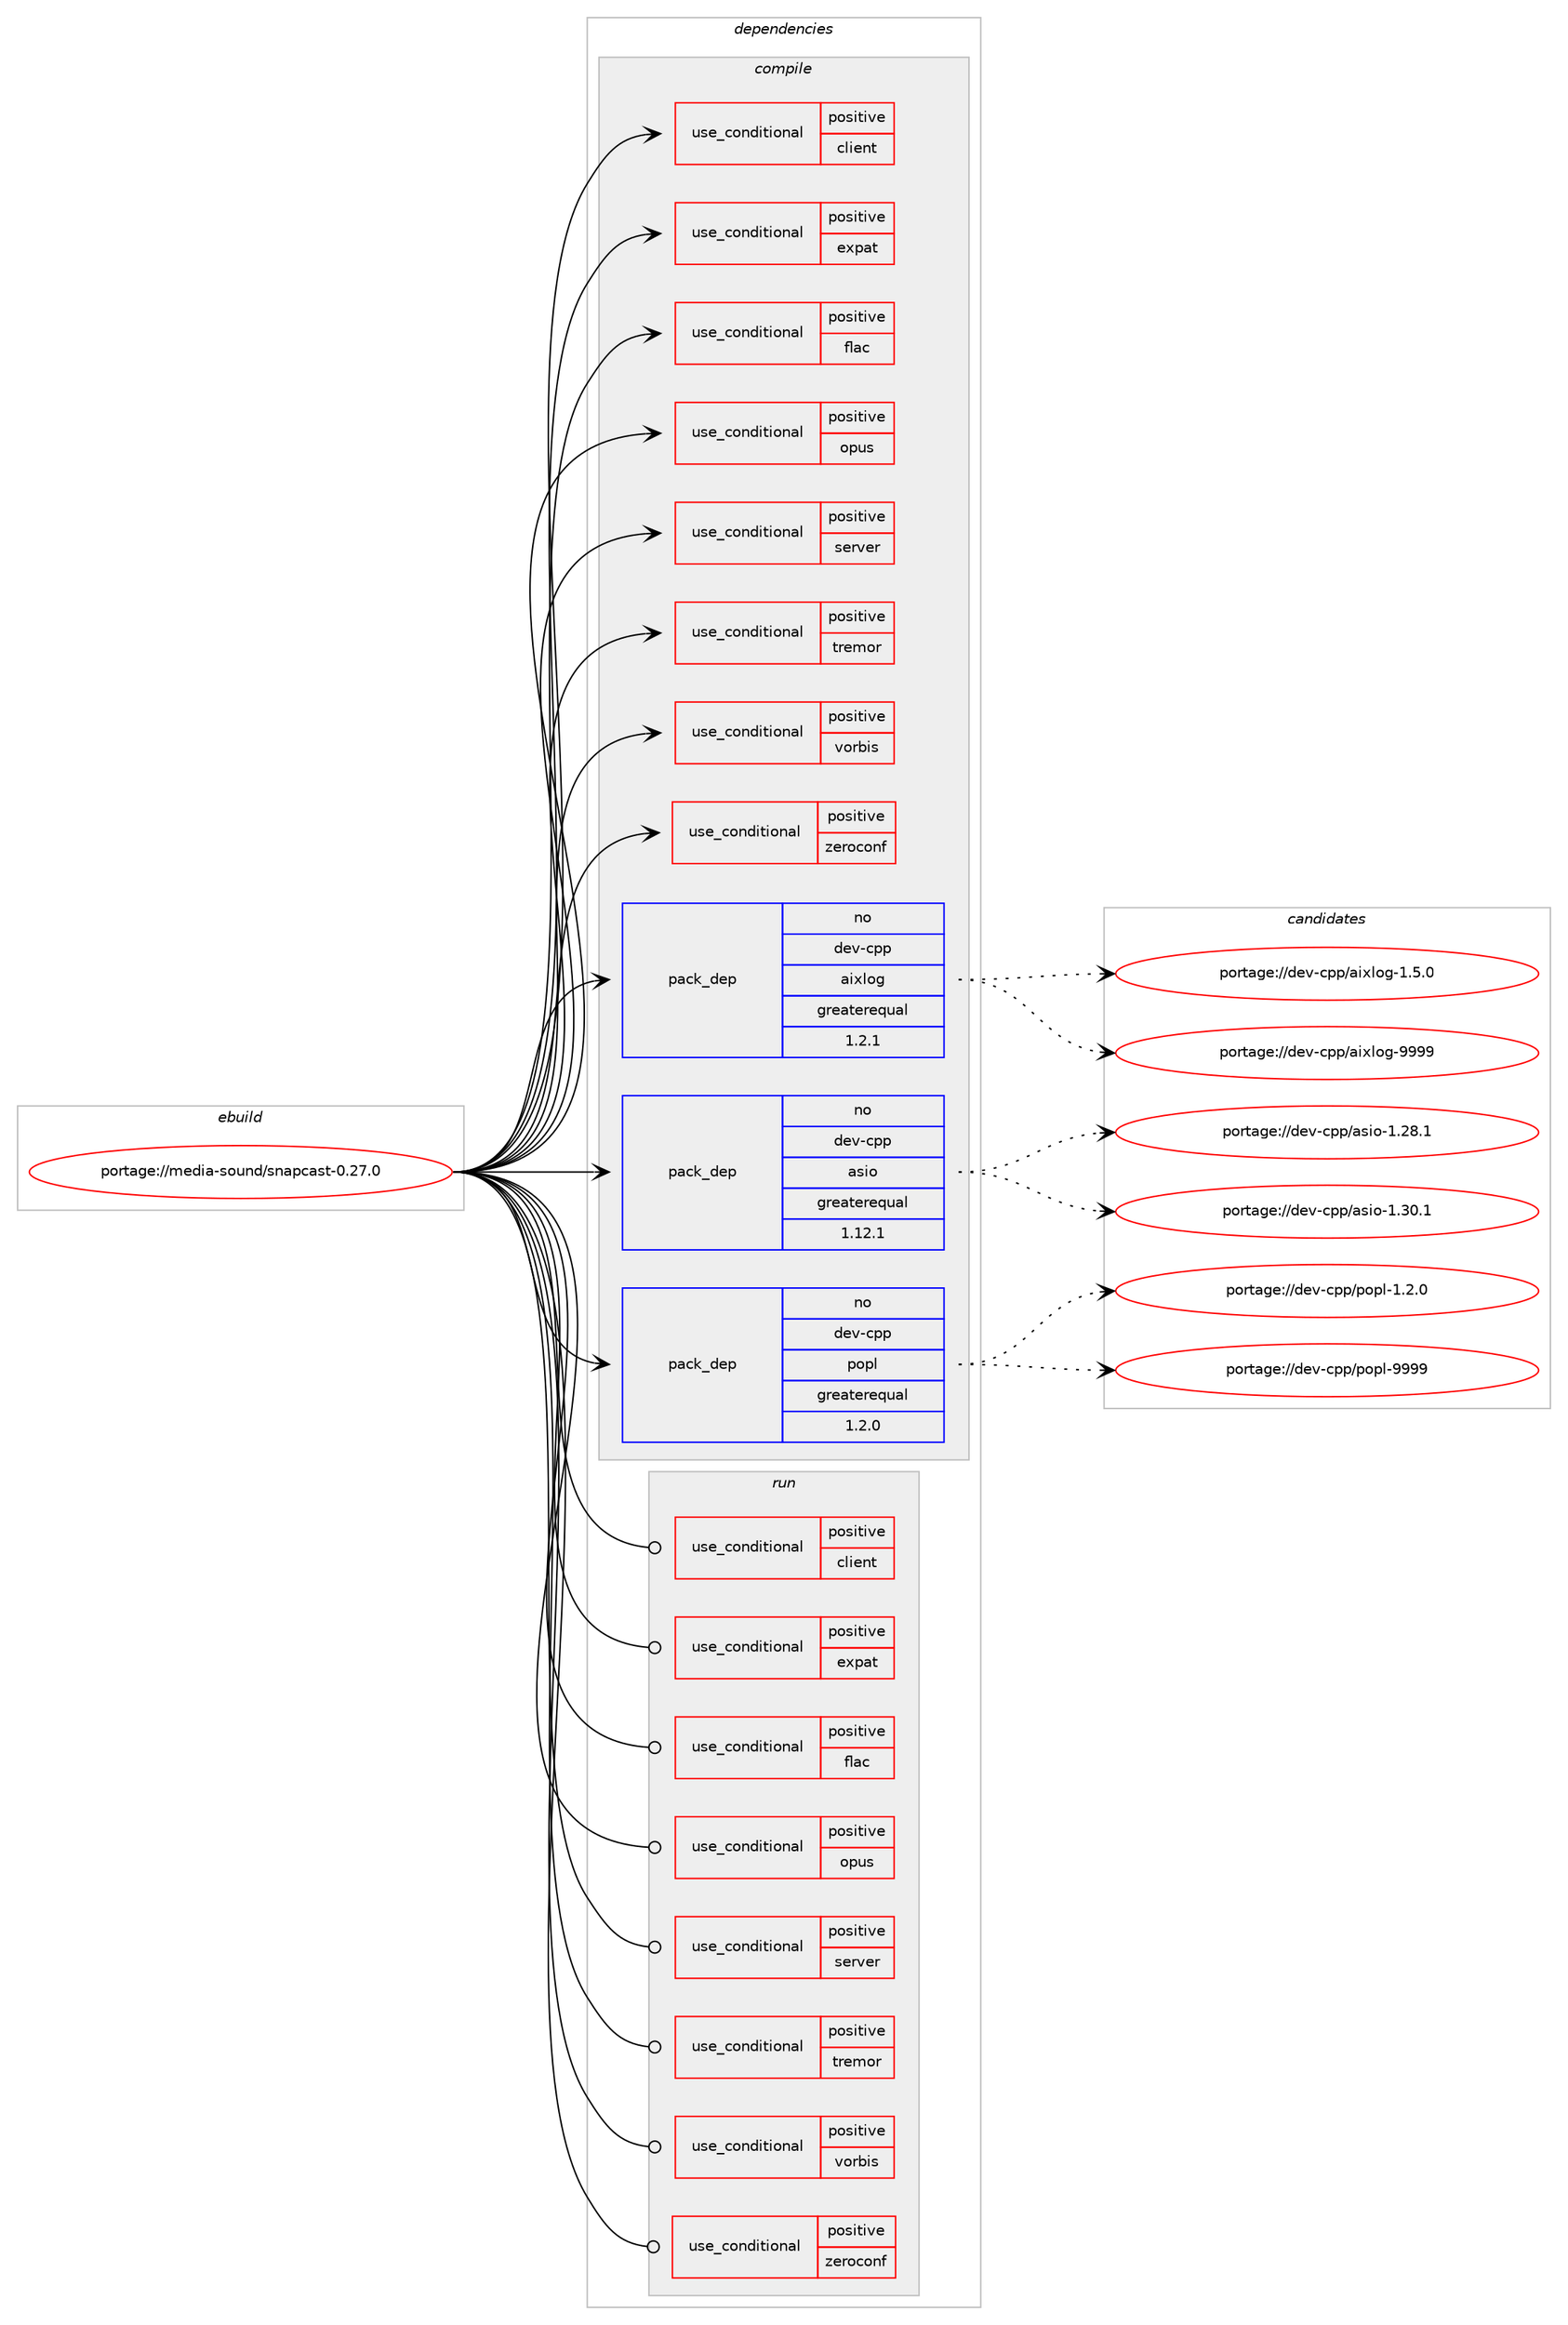 digraph prolog {

# *************
# Graph options
# *************

newrank=true;
concentrate=true;
compound=true;
graph [rankdir=LR,fontname=Helvetica,fontsize=10,ranksep=1.5];#, ranksep=2.5, nodesep=0.2];
edge  [arrowhead=vee];
node  [fontname=Helvetica,fontsize=10];

# **********
# The ebuild
# **********

subgraph cluster_leftcol {
color=gray;
rank=same;
label=<<i>ebuild</i>>;
id [label="portage://media-sound/snapcast-0.27.0", color=red, width=4, href="../media-sound/snapcast-0.27.0.svg"];
}

# ****************
# The dependencies
# ****************

subgraph cluster_midcol {
color=gray;
label=<<i>dependencies</i>>;
subgraph cluster_compile {
fillcolor="#eeeeee";
style=filled;
label=<<i>compile</i>>;
subgraph cond79638 {
dependency165522 [label=<<TABLE BORDER="0" CELLBORDER="1" CELLSPACING="0" CELLPADDING="4"><TR><TD ROWSPAN="3" CELLPADDING="10">use_conditional</TD></TR><TR><TD>positive</TD></TR><TR><TD>client</TD></TR></TABLE>>, shape=none, color=red];
# *** BEGIN UNKNOWN DEPENDENCY TYPE (TODO) ***
# dependency165522 -> package_dependency(portage://media-sound/snapcast-0.27.0,install,no,acct-user,snapclient,none,[,,],[],[])
# *** END UNKNOWN DEPENDENCY TYPE (TODO) ***

}
id:e -> dependency165522:w [weight=20,style="solid",arrowhead="vee"];
subgraph cond79639 {
dependency165523 [label=<<TABLE BORDER="0" CELLBORDER="1" CELLSPACING="0" CELLPADDING="4"><TR><TD ROWSPAN="3" CELLPADDING="10">use_conditional</TD></TR><TR><TD>positive</TD></TR><TR><TD>expat</TD></TR></TABLE>>, shape=none, color=red];
# *** BEGIN UNKNOWN DEPENDENCY TYPE (TODO) ***
# dependency165523 -> package_dependency(portage://media-sound/snapcast-0.27.0,install,no,dev-libs,expat,none,[,,],[],[])
# *** END UNKNOWN DEPENDENCY TYPE (TODO) ***

}
id:e -> dependency165523:w [weight=20,style="solid",arrowhead="vee"];
subgraph cond79640 {
dependency165524 [label=<<TABLE BORDER="0" CELLBORDER="1" CELLSPACING="0" CELLPADDING="4"><TR><TD ROWSPAN="3" CELLPADDING="10">use_conditional</TD></TR><TR><TD>positive</TD></TR><TR><TD>flac</TD></TR></TABLE>>, shape=none, color=red];
# *** BEGIN UNKNOWN DEPENDENCY TYPE (TODO) ***
# dependency165524 -> package_dependency(portage://media-sound/snapcast-0.27.0,install,no,media-libs,flac,none,[,,],any_same_slot,[])
# *** END UNKNOWN DEPENDENCY TYPE (TODO) ***

}
id:e -> dependency165524:w [weight=20,style="solid",arrowhead="vee"];
subgraph cond79641 {
dependency165525 [label=<<TABLE BORDER="0" CELLBORDER="1" CELLSPACING="0" CELLPADDING="4"><TR><TD ROWSPAN="3" CELLPADDING="10">use_conditional</TD></TR><TR><TD>positive</TD></TR><TR><TD>opus</TD></TR></TABLE>>, shape=none, color=red];
# *** BEGIN UNKNOWN DEPENDENCY TYPE (TODO) ***
# dependency165525 -> package_dependency(portage://media-sound/snapcast-0.27.0,install,no,media-libs,opus,none,[,,],[],[])
# *** END UNKNOWN DEPENDENCY TYPE (TODO) ***

}
id:e -> dependency165525:w [weight=20,style="solid",arrowhead="vee"];
subgraph cond79642 {
dependency165526 [label=<<TABLE BORDER="0" CELLBORDER="1" CELLSPACING="0" CELLPADDING="4"><TR><TD ROWSPAN="3" CELLPADDING="10">use_conditional</TD></TR><TR><TD>positive</TD></TR><TR><TD>server</TD></TR></TABLE>>, shape=none, color=red];
# *** BEGIN UNKNOWN DEPENDENCY TYPE (TODO) ***
# dependency165526 -> package_dependency(portage://media-sound/snapcast-0.27.0,install,no,acct-group,snapserver,none,[,,],[],[])
# *** END UNKNOWN DEPENDENCY TYPE (TODO) ***

# *** BEGIN UNKNOWN DEPENDENCY TYPE (TODO) ***
# dependency165526 -> package_dependency(portage://media-sound/snapcast-0.27.0,install,no,acct-user,snapserver,none,[,,],[],[])
# *** END UNKNOWN DEPENDENCY TYPE (TODO) ***

}
id:e -> dependency165526:w [weight=20,style="solid",arrowhead="vee"];
subgraph cond79643 {
dependency165527 [label=<<TABLE BORDER="0" CELLBORDER="1" CELLSPACING="0" CELLPADDING="4"><TR><TD ROWSPAN="3" CELLPADDING="10">use_conditional</TD></TR><TR><TD>positive</TD></TR><TR><TD>tremor</TD></TR></TABLE>>, shape=none, color=red];
# *** BEGIN UNKNOWN DEPENDENCY TYPE (TODO) ***
# dependency165527 -> package_dependency(portage://media-sound/snapcast-0.27.0,install,no,media-libs,tremor,none,[,,],[],[])
# *** END UNKNOWN DEPENDENCY TYPE (TODO) ***

}
id:e -> dependency165527:w [weight=20,style="solid",arrowhead="vee"];
subgraph cond79644 {
dependency165528 [label=<<TABLE BORDER="0" CELLBORDER="1" CELLSPACING="0" CELLPADDING="4"><TR><TD ROWSPAN="3" CELLPADDING="10">use_conditional</TD></TR><TR><TD>positive</TD></TR><TR><TD>vorbis</TD></TR></TABLE>>, shape=none, color=red];
# *** BEGIN UNKNOWN DEPENDENCY TYPE (TODO) ***
# dependency165528 -> package_dependency(portage://media-sound/snapcast-0.27.0,install,no,media-libs,libvorbis,none,[,,],[],[])
# *** END UNKNOWN DEPENDENCY TYPE (TODO) ***

}
id:e -> dependency165528:w [weight=20,style="solid",arrowhead="vee"];
subgraph cond79645 {
dependency165529 [label=<<TABLE BORDER="0" CELLBORDER="1" CELLSPACING="0" CELLPADDING="4"><TR><TD ROWSPAN="3" CELLPADDING="10">use_conditional</TD></TR><TR><TD>positive</TD></TR><TR><TD>zeroconf</TD></TR></TABLE>>, shape=none, color=red];
# *** BEGIN UNKNOWN DEPENDENCY TYPE (TODO) ***
# dependency165529 -> package_dependency(portage://media-sound/snapcast-0.27.0,install,no,net-dns,avahi,none,[,,],[],[use(enable(dbus),none)])
# *** END UNKNOWN DEPENDENCY TYPE (TODO) ***

}
id:e -> dependency165529:w [weight=20,style="solid",arrowhead="vee"];
subgraph pack83467 {
dependency165530 [label=<<TABLE BORDER="0" CELLBORDER="1" CELLSPACING="0" CELLPADDING="4" WIDTH="220"><TR><TD ROWSPAN="6" CELLPADDING="30">pack_dep</TD></TR><TR><TD WIDTH="110">no</TD></TR><TR><TD>dev-cpp</TD></TR><TR><TD>aixlog</TD></TR><TR><TD>greaterequal</TD></TR><TR><TD>1.2.1</TD></TR></TABLE>>, shape=none, color=blue];
}
id:e -> dependency165530:w [weight=20,style="solid",arrowhead="vee"];
subgraph pack83468 {
dependency165531 [label=<<TABLE BORDER="0" CELLBORDER="1" CELLSPACING="0" CELLPADDING="4" WIDTH="220"><TR><TD ROWSPAN="6" CELLPADDING="30">pack_dep</TD></TR><TR><TD WIDTH="110">no</TD></TR><TR><TD>dev-cpp</TD></TR><TR><TD>asio</TD></TR><TR><TD>greaterequal</TD></TR><TR><TD>1.12.1</TD></TR></TABLE>>, shape=none, color=blue];
}
id:e -> dependency165531:w [weight=20,style="solid",arrowhead="vee"];
subgraph pack83469 {
dependency165532 [label=<<TABLE BORDER="0" CELLBORDER="1" CELLSPACING="0" CELLPADDING="4" WIDTH="220"><TR><TD ROWSPAN="6" CELLPADDING="30">pack_dep</TD></TR><TR><TD WIDTH="110">no</TD></TR><TR><TD>dev-cpp</TD></TR><TR><TD>popl</TD></TR><TR><TD>greaterequal</TD></TR><TR><TD>1.2.0</TD></TR></TABLE>>, shape=none, color=blue];
}
id:e -> dependency165532:w [weight=20,style="solid",arrowhead="vee"];
# *** BEGIN UNKNOWN DEPENDENCY TYPE (TODO) ***
# id -> package_dependency(portage://media-sound/snapcast-0.27.0,install,no,dev-libs,boost,none,[,,],any_same_slot,[])
# *** END UNKNOWN DEPENDENCY TYPE (TODO) ***

# *** BEGIN UNKNOWN DEPENDENCY TYPE (TODO) ***
# id -> package_dependency(portage://media-sound/snapcast-0.27.0,install,no,media-libs,alsa-lib,none,[,,],[],[])
# *** END UNKNOWN DEPENDENCY TYPE (TODO) ***

}
subgraph cluster_compileandrun {
fillcolor="#eeeeee";
style=filled;
label=<<i>compile and run</i>>;
}
subgraph cluster_run {
fillcolor="#eeeeee";
style=filled;
label=<<i>run</i>>;
subgraph cond79646 {
dependency165533 [label=<<TABLE BORDER="0" CELLBORDER="1" CELLSPACING="0" CELLPADDING="4"><TR><TD ROWSPAN="3" CELLPADDING="10">use_conditional</TD></TR><TR><TD>positive</TD></TR><TR><TD>client</TD></TR></TABLE>>, shape=none, color=red];
# *** BEGIN UNKNOWN DEPENDENCY TYPE (TODO) ***
# dependency165533 -> package_dependency(portage://media-sound/snapcast-0.27.0,run,no,acct-user,snapclient,none,[,,],[],[])
# *** END UNKNOWN DEPENDENCY TYPE (TODO) ***

}
id:e -> dependency165533:w [weight=20,style="solid",arrowhead="odot"];
subgraph cond79647 {
dependency165534 [label=<<TABLE BORDER="0" CELLBORDER="1" CELLSPACING="0" CELLPADDING="4"><TR><TD ROWSPAN="3" CELLPADDING="10">use_conditional</TD></TR><TR><TD>positive</TD></TR><TR><TD>expat</TD></TR></TABLE>>, shape=none, color=red];
# *** BEGIN UNKNOWN DEPENDENCY TYPE (TODO) ***
# dependency165534 -> package_dependency(portage://media-sound/snapcast-0.27.0,run,no,dev-libs,expat,none,[,,],[],[])
# *** END UNKNOWN DEPENDENCY TYPE (TODO) ***

}
id:e -> dependency165534:w [weight=20,style="solid",arrowhead="odot"];
subgraph cond79648 {
dependency165535 [label=<<TABLE BORDER="0" CELLBORDER="1" CELLSPACING="0" CELLPADDING="4"><TR><TD ROWSPAN="3" CELLPADDING="10">use_conditional</TD></TR><TR><TD>positive</TD></TR><TR><TD>flac</TD></TR></TABLE>>, shape=none, color=red];
# *** BEGIN UNKNOWN DEPENDENCY TYPE (TODO) ***
# dependency165535 -> package_dependency(portage://media-sound/snapcast-0.27.0,run,no,media-libs,flac,none,[,,],any_same_slot,[])
# *** END UNKNOWN DEPENDENCY TYPE (TODO) ***

}
id:e -> dependency165535:w [weight=20,style="solid",arrowhead="odot"];
subgraph cond79649 {
dependency165536 [label=<<TABLE BORDER="0" CELLBORDER="1" CELLSPACING="0" CELLPADDING="4"><TR><TD ROWSPAN="3" CELLPADDING="10">use_conditional</TD></TR><TR><TD>positive</TD></TR><TR><TD>opus</TD></TR></TABLE>>, shape=none, color=red];
# *** BEGIN UNKNOWN DEPENDENCY TYPE (TODO) ***
# dependency165536 -> package_dependency(portage://media-sound/snapcast-0.27.0,run,no,media-libs,opus,none,[,,],[],[])
# *** END UNKNOWN DEPENDENCY TYPE (TODO) ***

}
id:e -> dependency165536:w [weight=20,style="solid",arrowhead="odot"];
subgraph cond79650 {
dependency165537 [label=<<TABLE BORDER="0" CELLBORDER="1" CELLSPACING="0" CELLPADDING="4"><TR><TD ROWSPAN="3" CELLPADDING="10">use_conditional</TD></TR><TR><TD>positive</TD></TR><TR><TD>server</TD></TR></TABLE>>, shape=none, color=red];
# *** BEGIN UNKNOWN DEPENDENCY TYPE (TODO) ***
# dependency165537 -> package_dependency(portage://media-sound/snapcast-0.27.0,run,no,acct-group,snapserver,none,[,,],[],[])
# *** END UNKNOWN DEPENDENCY TYPE (TODO) ***

# *** BEGIN UNKNOWN DEPENDENCY TYPE (TODO) ***
# dependency165537 -> package_dependency(portage://media-sound/snapcast-0.27.0,run,no,acct-user,snapserver,none,[,,],[],[])
# *** END UNKNOWN DEPENDENCY TYPE (TODO) ***

}
id:e -> dependency165537:w [weight=20,style="solid",arrowhead="odot"];
subgraph cond79651 {
dependency165538 [label=<<TABLE BORDER="0" CELLBORDER="1" CELLSPACING="0" CELLPADDING="4"><TR><TD ROWSPAN="3" CELLPADDING="10">use_conditional</TD></TR><TR><TD>positive</TD></TR><TR><TD>tremor</TD></TR></TABLE>>, shape=none, color=red];
# *** BEGIN UNKNOWN DEPENDENCY TYPE (TODO) ***
# dependency165538 -> package_dependency(portage://media-sound/snapcast-0.27.0,run,no,media-libs,tremor,none,[,,],[],[])
# *** END UNKNOWN DEPENDENCY TYPE (TODO) ***

}
id:e -> dependency165538:w [weight=20,style="solid",arrowhead="odot"];
subgraph cond79652 {
dependency165539 [label=<<TABLE BORDER="0" CELLBORDER="1" CELLSPACING="0" CELLPADDING="4"><TR><TD ROWSPAN="3" CELLPADDING="10">use_conditional</TD></TR><TR><TD>positive</TD></TR><TR><TD>vorbis</TD></TR></TABLE>>, shape=none, color=red];
# *** BEGIN UNKNOWN DEPENDENCY TYPE (TODO) ***
# dependency165539 -> package_dependency(portage://media-sound/snapcast-0.27.0,run,no,media-libs,libvorbis,none,[,,],[],[])
# *** END UNKNOWN DEPENDENCY TYPE (TODO) ***

}
id:e -> dependency165539:w [weight=20,style="solid",arrowhead="odot"];
subgraph cond79653 {
dependency165540 [label=<<TABLE BORDER="0" CELLBORDER="1" CELLSPACING="0" CELLPADDING="4"><TR><TD ROWSPAN="3" CELLPADDING="10">use_conditional</TD></TR><TR><TD>positive</TD></TR><TR><TD>zeroconf</TD></TR></TABLE>>, shape=none, color=red];
# *** BEGIN UNKNOWN DEPENDENCY TYPE (TODO) ***
# dependency165540 -> package_dependency(portage://media-sound/snapcast-0.27.0,run,no,net-dns,avahi,none,[,,],[],[use(enable(dbus),none)])
# *** END UNKNOWN DEPENDENCY TYPE (TODO) ***

}
id:e -> dependency165540:w [weight=20,style="solid",arrowhead="odot"];
# *** BEGIN UNKNOWN DEPENDENCY TYPE (TODO) ***
# id -> package_dependency(portage://media-sound/snapcast-0.27.0,run,no,dev-libs,boost,none,[,,],any_same_slot,[])
# *** END UNKNOWN DEPENDENCY TYPE (TODO) ***

# *** BEGIN UNKNOWN DEPENDENCY TYPE (TODO) ***
# id -> package_dependency(portage://media-sound/snapcast-0.27.0,run,no,media-libs,alsa-lib,none,[,,],[],[])
# *** END UNKNOWN DEPENDENCY TYPE (TODO) ***

}
}

# **************
# The candidates
# **************

subgraph cluster_choices {
rank=same;
color=gray;
label=<<i>candidates</i>>;

subgraph choice83467 {
color=black;
nodesep=1;
choice10010111845991121124797105120108111103454946534648 [label="portage://dev-cpp/aixlog-1.5.0", color=red, width=4,href="../dev-cpp/aixlog-1.5.0.svg"];
choice100101118459911211247971051201081111034557575757 [label="portage://dev-cpp/aixlog-9999", color=red, width=4,href="../dev-cpp/aixlog-9999.svg"];
dependency165530:e -> choice10010111845991121124797105120108111103454946534648:w [style=dotted,weight="100"];
dependency165530:e -> choice100101118459911211247971051201081111034557575757:w [style=dotted,weight="100"];
}
subgraph choice83468 {
color=black;
nodesep=1;
choice1001011184599112112479711510511145494650564649 [label="portage://dev-cpp/asio-1.28.1", color=red, width=4,href="../dev-cpp/asio-1.28.1.svg"];
choice1001011184599112112479711510511145494651484649 [label="portage://dev-cpp/asio-1.30.1", color=red, width=4,href="../dev-cpp/asio-1.30.1.svg"];
dependency165531:e -> choice1001011184599112112479711510511145494650564649:w [style=dotted,weight="100"];
dependency165531:e -> choice1001011184599112112479711510511145494651484649:w [style=dotted,weight="100"];
}
subgraph choice83469 {
color=black;
nodesep=1;
choice100101118459911211247112111112108454946504648 [label="portage://dev-cpp/popl-1.2.0", color=red, width=4,href="../dev-cpp/popl-1.2.0.svg"];
choice1001011184599112112471121111121084557575757 [label="portage://dev-cpp/popl-9999", color=red, width=4,href="../dev-cpp/popl-9999.svg"];
dependency165532:e -> choice100101118459911211247112111112108454946504648:w [style=dotted,weight="100"];
dependency165532:e -> choice1001011184599112112471121111121084557575757:w [style=dotted,weight="100"];
}
}

}
